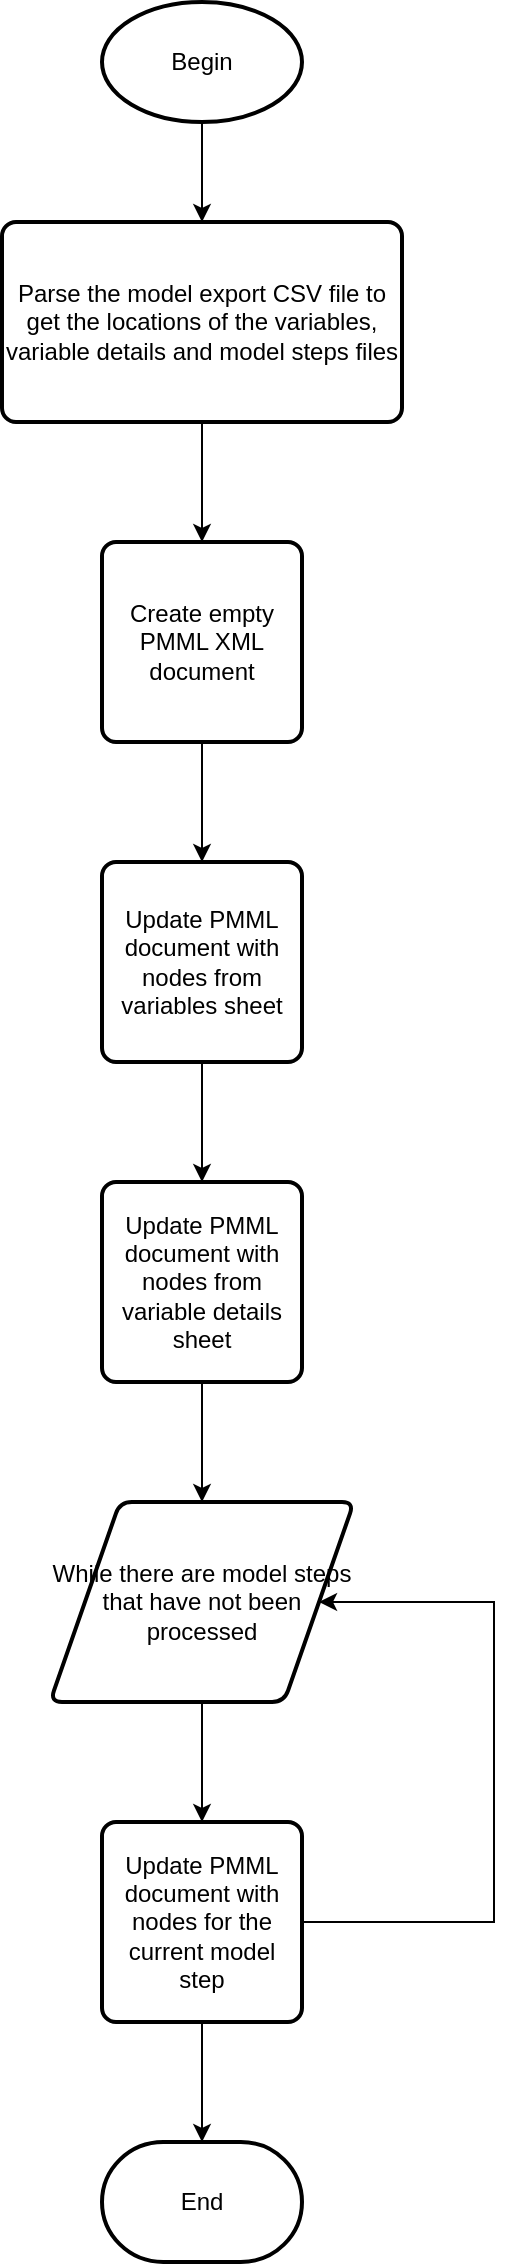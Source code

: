 <mxfile version="14.4.3" type="device"><diagram id="74WwwMFbFp3oKa5PQ7SQ" name="Page-1"><mxGraphModel dx="1422" dy="762" grid="1" gridSize="10" guides="1" tooltips="1" connect="1" arrows="1" fold="1" page="1" pageScale="1" pageWidth="827" pageHeight="1169" math="0" shadow="0"><root><mxCell id="0"/><mxCell id="1" parent="0"/><mxCell id="ZDp2Psm-Maeh114S-etd-2" value="" style="edgeStyle=orthogonalEdgeStyle;rounded=0;orthogonalLoop=1;jettySize=auto;html=1;" edge="1" parent="1" source="8la0iyIUFA7GQR4Znr9D-2" target="ZDp2Psm-Maeh114S-etd-1"><mxGeometry relative="1" as="geometry"/></mxCell><mxCell id="8la0iyIUFA7GQR4Znr9D-2" value="Begin" style="strokeWidth=2;html=1;shape=mxgraph.flowchart.start_1;whiteSpace=wrap;" parent="1" vertex="1"><mxGeometry x="364" y="10" width="100" height="60" as="geometry"/></mxCell><mxCell id="jGPdbL6ev7HeO8Tt7F_g-9" value="" style="edgeStyle=orthogonalEdgeStyle;rounded=0;orthogonalLoop=1;jettySize=auto;html=1;" parent="1" source="jGPdbL6ev7HeO8Tt7F_g-1" target="jGPdbL6ev7HeO8Tt7F_g-2" edge="1"><mxGeometry relative="1" as="geometry"/></mxCell><mxCell id="jGPdbL6ev7HeO8Tt7F_g-1" value="Create empty PMML XML document" style="rounded=1;whiteSpace=wrap;html=1;absoluteArcSize=1;arcSize=14;strokeWidth=2;" parent="1" vertex="1"><mxGeometry x="364" y="280" width="100" height="100" as="geometry"/></mxCell><mxCell id="jGPdbL6ev7HeO8Tt7F_g-10" value="" style="edgeStyle=orthogonalEdgeStyle;rounded=0;orthogonalLoop=1;jettySize=auto;html=1;" parent="1" source="jGPdbL6ev7HeO8Tt7F_g-2" target="jGPdbL6ev7HeO8Tt7F_g-3" edge="1"><mxGeometry relative="1" as="geometry"/></mxCell><mxCell id="jGPdbL6ev7HeO8Tt7F_g-2" value="Update PMML document with nodes from variables sheet" style="rounded=1;whiteSpace=wrap;html=1;absoluteArcSize=1;arcSize=14;strokeWidth=2;" parent="1" vertex="1"><mxGeometry x="364" y="440" width="100" height="100" as="geometry"/></mxCell><mxCell id="jGPdbL6ev7HeO8Tt7F_g-11" value="" style="edgeStyle=orthogonalEdgeStyle;rounded=0;orthogonalLoop=1;jettySize=auto;html=1;" parent="1" source="jGPdbL6ev7HeO8Tt7F_g-3" target="jGPdbL6ev7HeO8Tt7F_g-4" edge="1"><mxGeometry relative="1" as="geometry"/></mxCell><mxCell id="jGPdbL6ev7HeO8Tt7F_g-3" value="Update PMML document with nodes from variable details sheet" style="rounded=1;whiteSpace=wrap;html=1;absoluteArcSize=1;arcSize=14;strokeWidth=2;" parent="1" vertex="1"><mxGeometry x="364" y="600" width="100" height="100" as="geometry"/></mxCell><mxCell id="jGPdbL6ev7HeO8Tt7F_g-12" value="" style="edgeStyle=orthogonalEdgeStyle;rounded=0;orthogonalLoop=1;jettySize=auto;html=1;" parent="1" source="jGPdbL6ev7HeO8Tt7F_g-4" target="jGPdbL6ev7HeO8Tt7F_g-5" edge="1"><mxGeometry relative="1" as="geometry"/></mxCell><mxCell id="jGPdbL6ev7HeO8Tt7F_g-4" value="While there are model steps that have not been processed" style="shape=parallelogram;html=1;strokeWidth=2;perimeter=parallelogramPerimeter;whiteSpace=wrap;rounded=1;arcSize=12;size=0.23;" parent="1" vertex="1"><mxGeometry x="338" y="760" width="152" height="100" as="geometry"/></mxCell><mxCell id="jGPdbL6ev7HeO8Tt7F_g-13" style="edgeStyle=orthogonalEdgeStyle;rounded=0;orthogonalLoop=1;jettySize=auto;html=1;entryX=1;entryY=0.5;entryDx=0;entryDy=0;" parent="1" source="jGPdbL6ev7HeO8Tt7F_g-5" target="jGPdbL6ev7HeO8Tt7F_g-4" edge="1"><mxGeometry relative="1" as="geometry"><mxPoint x="560" y="810" as="targetPoint"/><Array as="points"><mxPoint x="560" y="970"/><mxPoint x="560" y="810"/></Array></mxGeometry></mxCell><mxCell id="jGPdbL6ev7HeO8Tt7F_g-15" value="" style="edgeStyle=orthogonalEdgeStyle;rounded=0;orthogonalLoop=1;jettySize=auto;html=1;" parent="1" source="jGPdbL6ev7HeO8Tt7F_g-5" target="jGPdbL6ev7HeO8Tt7F_g-7" edge="1"><mxGeometry relative="1" as="geometry"/></mxCell><mxCell id="jGPdbL6ev7HeO8Tt7F_g-5" value="Update PMML document with nodes for the current model step" style="rounded=1;whiteSpace=wrap;html=1;absoluteArcSize=1;arcSize=14;strokeWidth=2;" parent="1" vertex="1"><mxGeometry x="364" y="920" width="100" height="100" as="geometry"/></mxCell><mxCell id="jGPdbL6ev7HeO8Tt7F_g-7" value="End" style="strokeWidth=2;html=1;shape=mxgraph.flowchart.terminator;whiteSpace=wrap;" parent="1" vertex="1"><mxGeometry x="364" y="1080" width="100" height="60" as="geometry"/></mxCell><mxCell id="ZDp2Psm-Maeh114S-etd-3" value="" style="edgeStyle=orthogonalEdgeStyle;rounded=0;orthogonalLoop=1;jettySize=auto;html=1;" edge="1" parent="1" source="ZDp2Psm-Maeh114S-etd-1" target="jGPdbL6ev7HeO8Tt7F_g-1"><mxGeometry relative="1" as="geometry"/></mxCell><mxCell id="ZDp2Psm-Maeh114S-etd-1" value="Parse the model export CSV file to get the locations of the variables, variable details and model steps files" style="rounded=1;whiteSpace=wrap;html=1;absoluteArcSize=1;arcSize=14;strokeWidth=2;" vertex="1" parent="1"><mxGeometry x="314" y="120" width="200" height="100" as="geometry"/></mxCell></root></mxGraphModel></diagram></mxfile>